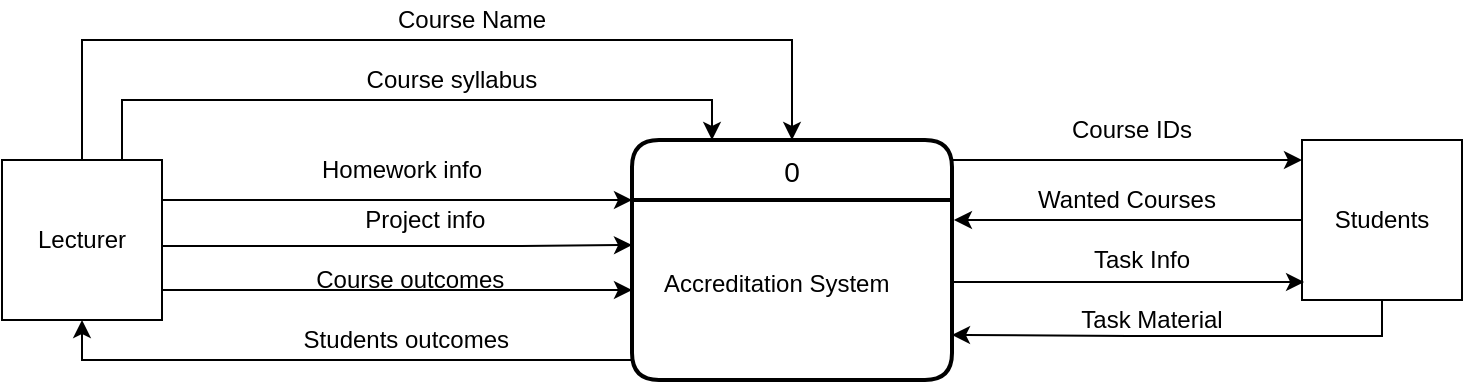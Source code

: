 <mxfile version="14.2.4" type="device"><diagram id="BvK9ZvwscavmFh9Kfps3" name="Page-1"><mxGraphModel dx="1108" dy="482" grid="1" gridSize="10" guides="1" tooltips="1" connect="1" arrows="1" fold="1" page="1" pageScale="1" pageWidth="850" pageHeight="1100" math="0" shadow="0"><root><mxCell id="0"/><mxCell id="1" parent="0"/><mxCell id="dabKEjRjYCVdsI7UgXNT-40" style="edgeStyle=orthogonalEdgeStyle;rounded=0;orthogonalLoop=1;jettySize=auto;html=1;exitX=1;exitY=0.092;exitDx=0;exitDy=0;entryX=0;entryY=0.125;entryDx=0;entryDy=0;entryPerimeter=0;exitPerimeter=0;" parent="1" source="yGfyvvWqpumXye0ko3Vb-1" target="yGfyvvWqpumXye0ko3Vb-7" edge="1"><mxGeometry relative="1" as="geometry"><Array as="points"><mxPoint x="505" y="130"/></Array></mxGeometry></mxCell><mxCell id="yGfyvvWqpumXye0ko3Vb-1" value="0" style="swimlane;childLayout=stackLayout;horizontal=1;startSize=30;horizontalStack=0;rounded=1;fontSize=14;fontStyle=0;strokeWidth=2;resizeParent=0;resizeLast=1;shadow=0;dashed=0;align=center;" parent="1" vertex="1"><mxGeometry x="345" y="120" width="160" height="120" as="geometry"/></mxCell><mxCell id="yGfyvvWqpumXye0ko3Vb-2" value="&#10;&#10;   Accreditation System" style="align=left;strokeColor=none;fillColor=none;spacingLeft=4;fontSize=12;verticalAlign=top;resizable=0;rotatable=0;part=1;" parent="yGfyvvWqpumXye0ko3Vb-1" vertex="1"><mxGeometry y="30" width="160" height="90" as="geometry"/></mxCell><mxCell id="yGfyvvWqpumXye0ko3Vb-10" style="edgeStyle=orthogonalEdgeStyle;rounded=0;orthogonalLoop=1;jettySize=auto;html=1;exitX=1;exitY=0.5;exitDx=0;exitDy=0;entryX=0;entryY=0.25;entryDx=0;entryDy=0;" parent="1" source="yGfyvvWqpumXye0ko3Vb-6" target="yGfyvvWqpumXye0ko3Vb-2" edge="1"><mxGeometry relative="1" as="geometry"><Array as="points"><mxPoint x="110" y="173"/><mxPoint x="290" y="173"/></Array></mxGeometry></mxCell><mxCell id="dabKEjRjYCVdsI7UgXNT-10" style="edgeStyle=orthogonalEdgeStyle;rounded=0;orthogonalLoop=1;jettySize=auto;html=1;exitX=0.5;exitY=0;exitDx=0;exitDy=0;entryX=0.5;entryY=0;entryDx=0;entryDy=0;" parent="1" source="yGfyvvWqpumXye0ko3Vb-6" target="yGfyvvWqpumXye0ko3Vb-1" edge="1"><mxGeometry relative="1" as="geometry"><mxPoint x="360" y="20" as="targetPoint"/><Array as="points"><mxPoint x="70" y="70"/><mxPoint x="425" y="70"/></Array></mxGeometry></mxCell><mxCell id="dabKEjRjYCVdsI7UgXNT-13" style="edgeStyle=orthogonalEdgeStyle;rounded=0;orthogonalLoop=1;jettySize=auto;html=1;exitX=0.75;exitY=0;exitDx=0;exitDy=0;entryX=0.25;entryY=0;entryDx=0;entryDy=0;" parent="1" source="yGfyvvWqpumXye0ko3Vb-6" target="yGfyvvWqpumXye0ko3Vb-1" edge="1"><mxGeometry relative="1" as="geometry"><Array as="points"><mxPoint x="90" y="100"/><mxPoint x="385" y="100"/></Array></mxGeometry></mxCell><mxCell id="dabKEjRjYCVdsI7UgXNT-15" style="edgeStyle=orthogonalEdgeStyle;rounded=0;orthogonalLoop=1;jettySize=auto;html=1;exitX=1;exitY=0.25;exitDx=0;exitDy=0;entryX=0;entryY=0.25;entryDx=0;entryDy=0;" parent="1" source="yGfyvvWqpumXye0ko3Vb-6" target="yGfyvvWqpumXye0ko3Vb-1" edge="1"><mxGeometry relative="1" as="geometry"/></mxCell><mxCell id="dabKEjRjYCVdsI7UgXNT-16" style="edgeStyle=orthogonalEdgeStyle;rounded=0;orthogonalLoop=1;jettySize=auto;html=1;exitX=1;exitY=0.75;exitDx=0;exitDy=0;entryX=0;entryY=0.5;entryDx=0;entryDy=0;" parent="1" source="dabKEjRjYCVdsI7UgXNT-9" target="yGfyvvWqpumXye0ko3Vb-2" edge="1"><mxGeometry relative="1" as="geometry"><Array as="points"><mxPoint x="110" y="195"/></Array></mxGeometry></mxCell><mxCell id="yGfyvvWqpumXye0ko3Vb-6" value="Lecturer" style="whiteSpace=wrap;html=1;aspect=fixed;" parent="1" vertex="1"><mxGeometry x="30" y="130" width="80" height="80" as="geometry"/></mxCell><mxCell id="dabKEjRjYCVdsI7UgXNT-42" style="edgeStyle=orthogonalEdgeStyle;rounded=0;orthogonalLoop=1;jettySize=auto;html=1;exitX=0;exitY=0.5;exitDx=0;exitDy=0;entryX=1.006;entryY=0.111;entryDx=0;entryDy=0;entryPerimeter=0;" parent="1" source="yGfyvvWqpumXye0ko3Vb-7" target="yGfyvvWqpumXye0ko3Vb-2" edge="1"><mxGeometry relative="1" as="geometry"/></mxCell><mxCell id="dabKEjRjYCVdsI7UgXNT-44" style="edgeStyle=orthogonalEdgeStyle;rounded=0;orthogonalLoop=1;jettySize=auto;html=1;exitX=0.5;exitY=1;exitDx=0;exitDy=0;entryX=1;entryY=0.75;entryDx=0;entryDy=0;" parent="1" source="yGfyvvWqpumXye0ko3Vb-7" target="yGfyvvWqpumXye0ko3Vb-2" edge="1"><mxGeometry relative="1" as="geometry"><Array as="points"><mxPoint x="720" y="218"/><mxPoint x="593" y="218"/></Array></mxGeometry></mxCell><mxCell id="yGfyvvWqpumXye0ko3Vb-7" value="Students" style="whiteSpace=wrap;html=1;aspect=fixed;" parent="1" vertex="1"><mxGeometry x="680" y="120" width="80" height="80" as="geometry"/></mxCell><mxCell id="yGfyvvWqpumXye0ko3Vb-11" value="Course Name" style="text;html=1;strokeColor=none;fillColor=none;align=center;verticalAlign=middle;whiteSpace=wrap;rounded=0;" parent="1" vertex="1"><mxGeometry x="200" y="50" width="130" height="20" as="geometry"/></mxCell><mxCell id="dabKEjRjYCVdsI7UgXNT-2" value="&amp;nbsp;Course syllabus&amp;nbsp;" style="text;html=1;strokeColor=none;fillColor=none;align=center;verticalAlign=middle;whiteSpace=wrap;rounded=0;" parent="1" vertex="1"><mxGeometry x="190" y="80" width="130" height="20" as="geometry"/></mxCell><mxCell id="dabKEjRjYCVdsI7UgXNT-6" value="Homework info" style="text;html=1;strokeColor=none;fillColor=none;align=center;verticalAlign=middle;whiteSpace=wrap;rounded=0;" parent="1" vertex="1"><mxGeometry x="160" y="120" width="140" height="30" as="geometry"/></mxCell><mxCell id="dabKEjRjYCVdsI7UgXNT-8" value="&amp;nbsp;Project info" style="text;html=1;strokeColor=none;fillColor=none;align=center;verticalAlign=middle;whiteSpace=wrap;rounded=0;" parent="1" vertex="1"><mxGeometry x="180" y="140" width="120" height="40" as="geometry"/></mxCell><mxCell id="dabKEjRjYCVdsI7UgXNT-12" style="edgeStyle=orthogonalEdgeStyle;rounded=0;orthogonalLoop=1;jettySize=auto;html=1;exitX=0.5;exitY=1;exitDx=0;exitDy=0;" parent="1" source="yGfyvvWqpumXye0ko3Vb-11" target="yGfyvvWqpumXye0ko3Vb-11" edge="1"><mxGeometry relative="1" as="geometry"/></mxCell><mxCell id="dabKEjRjYCVdsI7UgXNT-9" value="&amp;nbsp;Course outcomes" style="text;html=1;strokeColor=none;fillColor=none;align=center;verticalAlign=middle;whiteSpace=wrap;rounded=0;" parent="1" vertex="1"><mxGeometry x="175" y="180" width="115" height="20" as="geometry"/></mxCell><mxCell id="dabKEjRjYCVdsI7UgXNT-18" style="edgeStyle=orthogonalEdgeStyle;rounded=0;orthogonalLoop=1;jettySize=auto;html=1;exitX=0;exitY=0.75;exitDx=0;exitDy=0;entryX=0.5;entryY=1;entryDx=0;entryDy=0;" parent="1" source="yGfyvvWqpumXye0ko3Vb-2" target="yGfyvvWqpumXye0ko3Vb-6" edge="1"><mxGeometry relative="1" as="geometry"><Array as="points"><mxPoint x="345" y="230"/><mxPoint x="70" y="230"/></Array></mxGeometry></mxCell><mxCell id="dabKEjRjYCVdsI7UgXNT-30" value="Course IDs" style="text;html=1;strokeColor=none;fillColor=none;align=center;verticalAlign=middle;whiteSpace=wrap;rounded=0;" parent="1" vertex="1"><mxGeometry x="535" y="100" width="120" height="30" as="geometry"/></mxCell><mxCell id="dabKEjRjYCVdsI7UgXNT-34" value="Wanted Courses" style="text;html=1;strokeColor=none;fillColor=none;align=center;verticalAlign=middle;whiteSpace=wrap;rounded=0;" parent="1" vertex="1"><mxGeometry x="535" y="140" width="115" height="20" as="geometry"/></mxCell><mxCell id="dabKEjRjYCVdsI7UgXNT-37" value="Task Info" style="text;html=1;strokeColor=none;fillColor=none;align=center;verticalAlign=middle;whiteSpace=wrap;rounded=0;" parent="1" vertex="1"><mxGeometry x="550" y="170" width="100" height="20" as="geometry"/></mxCell><mxCell id="dabKEjRjYCVdsI7UgXNT-39" value="Task Material" style="text;html=1;strokeColor=none;fillColor=none;align=center;verticalAlign=middle;whiteSpace=wrap;rounded=0;" parent="1" vertex="1"><mxGeometry x="535" y="200" width="140" height="20" as="geometry"/></mxCell><mxCell id="dabKEjRjYCVdsI7UgXNT-43" style="edgeStyle=orthogonalEdgeStyle;rounded=0;orthogonalLoop=1;jettySize=auto;html=1;exitX=1;exitY=0.5;exitDx=0;exitDy=0;entryX=0.013;entryY=0.888;entryDx=0;entryDy=0;entryPerimeter=0;" parent="1" source="yGfyvvWqpumXye0ko3Vb-2" target="yGfyvvWqpumXye0ko3Vb-7" edge="1"><mxGeometry relative="1" as="geometry"><Array as="points"><mxPoint x="505" y="191"/></Array></mxGeometry></mxCell><mxCell id="_qwYcyyBmJmxS0Eydgz6-2" value="&lt;span&gt;&amp;nbsp;Students outcomes&lt;/span&gt;" style="text;html=1;align=center;verticalAlign=middle;resizable=0;points=[];autosize=1;" vertex="1" parent="1"><mxGeometry x="170" y="210" width="120" height="20" as="geometry"/></mxCell></root></mxGraphModel></diagram></mxfile>